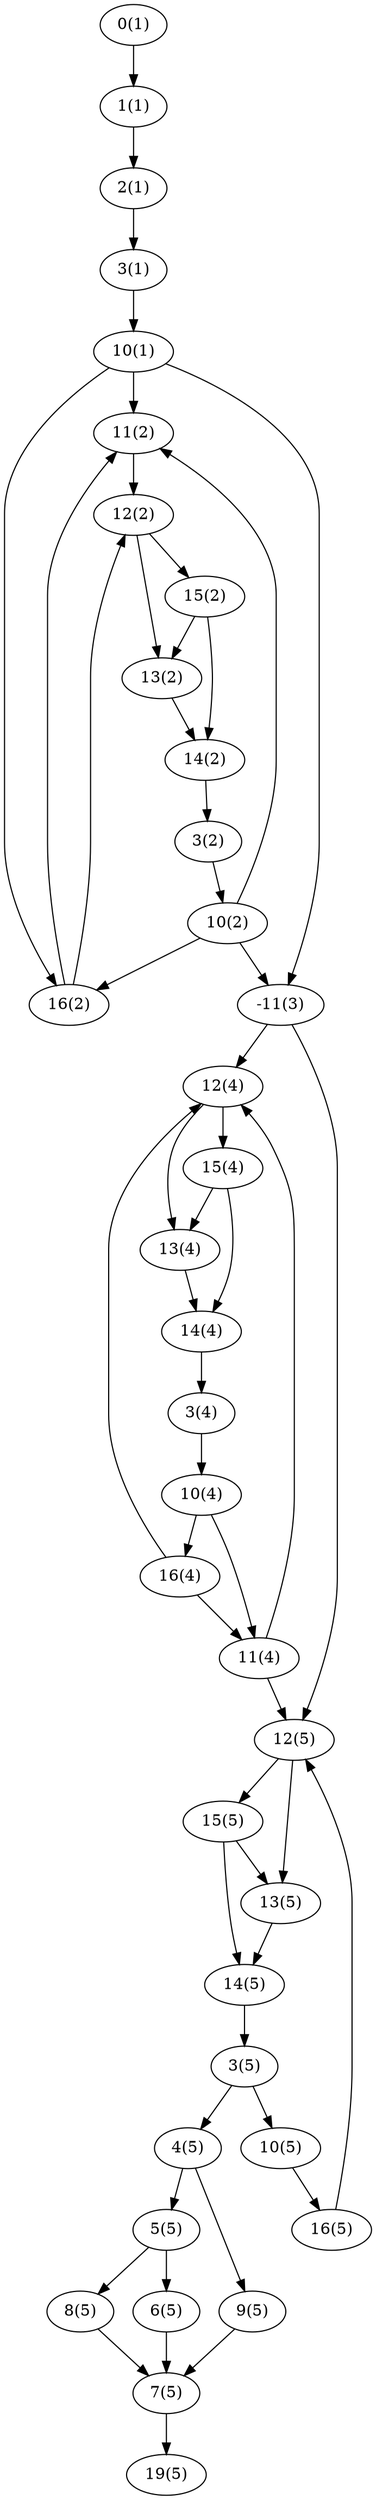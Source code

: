 digraph { /* (10,(10,11), current) */
1 [label="0(1)"];
1032 [label="1(1)"];
2063 [label="2(1)"];
3094 [label="3(1)"];
10311 [label="10(1)"];
11343 [label="11(2)"];
12374 [label="12(2)"];
15467 [label="15(2)"];
13405 [label="13(2)"];
14436 [label="14(2)"];
3095 [label="3(2)"];
10312 [label="10(2)"];
-11338 [label="-11(3)"];
12376 [label="12(4)"];
15469 [label="15(4)"];
13407 [label="13(4)"];
14438 [label="14(4)"];
3097 [label="3(4)"];
10314 [label="10(4)"];
16500 [label="16(4)"];
11345 [label="11(4)"];
12377 [label="12(5)"];
15470 [label="15(5)"];
13408 [label="13(5)"];
14439 [label="14(5)"];
3098 [label="3(5)"];
4129 [label="4(5)"];
5160 [label="5(5)"];
6191 [label="6(5)"];
8253 [label="8(5)"];
9284 [label="9(5)"];
7222 [label="7(5)"];
19594 [label="19(5)"];
10315 [label="10(5)"];
16501 [label="16(5)"];
16498 [label="16(2)"];
 1 -> 1032;
 1032 -> 2063;
 2063 -> 3094;
 3094 -> 10311;
 10311 -> 11343;
 10311 -> 16498;
 10311 -> -11338;
 11343 -> 12374;
 12374 -> 15467;
 12374 -> 13405;
 15467 -> 13405;
 15467 -> 14436;
 13405 -> 14436;
 14436 -> 3095;
 3095 -> 10312;
 10312 -> 11343;
 10312 -> 16498;
 10312 -> -11338;
 -11338 -> 12376;
 -11338 -> 12377;
 12376 -> 15469;
 12376 -> 13407;
 15469 -> 13407;
 15469 -> 14438;
 13407 -> 14438;
 14438 -> 3097;
 3097 -> 10314;
 10314 -> 16500;
 10314 -> 11345;
 16500 -> 11345;
 16500 -> 12376;
 11345 -> 12376;
 11345 -> 12377;
 12377 -> 15470;
 12377 -> 13408;
 15470 -> 13408;
 15470 -> 14439;
 13408 -> 14439;
 14439 -> 3098;
 3098 -> 10315;
 3098 -> 4129;
 4129 -> 9284;
 4129 -> 5160;
 5160 -> 8253;
 5160 -> 6191;
 6191 -> 7222;
 8253 -> 7222;
 9284 -> 7222;
 7222 -> 19594;
 10315 -> 16501;
 16501 -> 12377;
 16498 -> 11343;
 16498 -> 12374;
}
